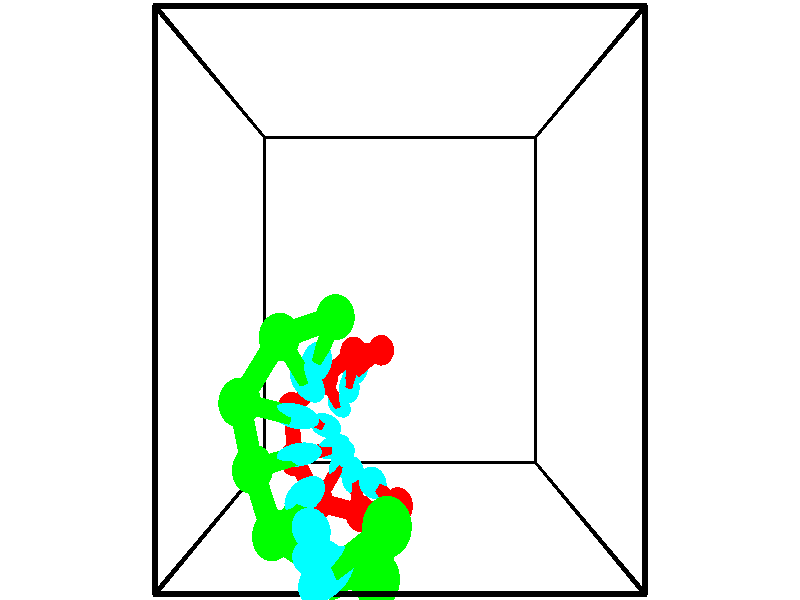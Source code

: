 // switches for output
#declare DRAW_BASES = 1; // possible values are 0, 1; only relevant for DNA ribbons
#declare DRAW_BASES_TYPE = 3; // possible values are 1, 2, 3; only relevant for DNA ribbons
#declare DRAW_FOG = 0; // set to 1 to enable fog

#include "colors.inc"

#include "transforms.inc"
background { rgb <1, 1, 1>}

#default {
   normal{
       ripples 0.25
       frequency 0.20
       turbulence 0.2
       lambda 5
   }
	finish {
		phong 0.1
		phong_size 40.
	}
}

// original window dimensions: 1024x640


// camera settings

camera {
	sky <-0, 1, 0>
	up <-0, 1, 0>
	right 1.6 * <1, 0, 0>
	location <2.5, 2.5, 11.1562>
	look_at <2.5, 2.5, 2.5>
	direction <0, 0, -8.6562>
	angle 67.0682
}


# declare cpy_camera_pos = <2.5, 2.5, 11.1562>;
# if (DRAW_FOG = 1)
fog {
	fog_type 2
	up vnormalize(cpy_camera_pos)
	color rgbt<1,1,1,0.3>
	distance 1e-5
	fog_alt 3e-3
	fog_offset 4
}
# end


// LIGHTS

# declare lum = 6;
global_settings {
	ambient_light rgb lum * <0.05, 0.05, 0.05>
	max_trace_level 15
}# declare cpy_direct_light_amount = 0.25;
light_source
{	1000 * <-1, -1, 1>,
	rgb lum * cpy_direct_light_amount
	parallel
}

light_source
{	1000 * <1, 1, -1>,
	rgb lum * cpy_direct_light_amount
	parallel
}

// strand 0

// nucleotide -1

// particle -1
sphere {
	<2.463483, -0.355032, 1.111463> 0.250000
	pigment { color rgbt <1,0,0,0> }
	no_shadow
}
cylinder {
	<2.237047, -0.115192, 1.337746>,  <2.101185, 0.028711, 1.473515>, 0.100000
	pigment { color rgbt <1,0,0,0> }
	no_shadow
}
cylinder {
	<2.237047, -0.115192, 1.337746>,  <2.463483, -0.355032, 1.111463>, 0.100000
	pigment { color rgbt <1,0,0,0> }
	no_shadow
}

// particle -1
sphere {
	<2.237047, -0.115192, 1.337746> 0.100000
	pigment { color rgbt <1,0,0,0> }
	no_shadow
}
sphere {
	0, 1
	scale<0.080000,0.200000,0.300000>
	matrix <-0.537980, 0.251248, -0.804644,
		-0.624596, -0.759840, 0.180343,
		-0.566090, 0.599598, 0.565707,
		2.067220, 0.064687, 1.507458>
	pigment { color rgbt <0,1,1,0> }
	no_shadow
}
cylinder {
	<1.829092, -0.518684, 0.906001>,  <2.463483, -0.355032, 1.111463>, 0.130000
	pigment { color rgbt <1,0,0,0> }
	no_shadow
}

// nucleotide -1

// particle -1
sphere {
	<1.829092, -0.518684, 0.906001> 0.250000
	pigment { color rgbt <1,0,0,0> }
	no_shadow
}
cylinder {
	<1.769488, -0.166492, 1.086025>,  <1.733726, 0.044822, 1.194040>, 0.100000
	pigment { color rgbt <1,0,0,0> }
	no_shadow
}
cylinder {
	<1.769488, -0.166492, 1.086025>,  <1.829092, -0.518684, 0.906001>, 0.100000
	pigment { color rgbt <1,0,0,0> }
	no_shadow
}

// particle -1
sphere {
	<1.769488, -0.166492, 1.086025> 0.100000
	pigment { color rgbt <1,0,0,0> }
	no_shadow
}
sphere {
	0, 1
	scale<0.080000,0.200000,0.300000>
	matrix <-0.515733, 0.319134, -0.795093,
		-0.843692, -0.350587, 0.406538,
		-0.149009, 0.880478, 0.450060,
		1.724786, 0.097651, 1.221043>
	pigment { color rgbt <0,1,1,0> }
	no_shadow
}
cylinder {
	<1.113159, -0.357488, 0.918211>,  <1.829092, -0.518684, 0.906001>, 0.130000
	pigment { color rgbt <1,0,0,0> }
	no_shadow
}

// nucleotide -1

// particle -1
sphere {
	<1.113159, -0.357488, 0.918211> 0.250000
	pigment { color rgbt <1,0,0,0> }
	no_shadow
}
cylinder {
	<1.338669, -0.028198, 0.891499>,  <1.473974, 0.169376, 0.875471>, 0.100000
	pigment { color rgbt <1,0,0,0> }
	no_shadow
}
cylinder {
	<1.338669, -0.028198, 0.891499>,  <1.113159, -0.357488, 0.918211>, 0.100000
	pigment { color rgbt <1,0,0,0> }
	no_shadow
}

// particle -1
sphere {
	<1.338669, -0.028198, 0.891499> 0.100000
	pigment { color rgbt <1,0,0,0> }
	no_shadow
}
sphere {
	0, 1
	scale<0.080000,0.200000,0.300000>
	matrix <-0.546945, 0.311532, -0.777045,
		-0.618878, 0.474603, 0.625892,
		0.563773, 0.823225, -0.066782,
		1.507801, 0.218769, 0.871464>
	pigment { color rgbt <0,1,1,0> }
	no_shadow
}
cylinder {
	<0.690775, 0.230654, 0.773303>,  <1.113159, -0.357488, 0.918211>, 0.130000
	pigment { color rgbt <1,0,0,0> }
	no_shadow
}

// nucleotide -1

// particle -1
sphere {
	<0.690775, 0.230654, 0.773303> 0.250000
	pigment { color rgbt <1,0,0,0> }
	no_shadow
}
cylinder {
	<1.054954, 0.294357, 0.620609>,  <1.273461, 0.332579, 0.528993>, 0.100000
	pigment { color rgbt <1,0,0,0> }
	no_shadow
}
cylinder {
	<1.054954, 0.294357, 0.620609>,  <0.690775, 0.230654, 0.773303>, 0.100000
	pigment { color rgbt <1,0,0,0> }
	no_shadow
}

// particle -1
sphere {
	<1.054954, 0.294357, 0.620609> 0.100000
	pigment { color rgbt <1,0,0,0> }
	no_shadow
}
sphere {
	0, 1
	scale<0.080000,0.200000,0.300000>
	matrix <-0.412756, 0.409592, -0.813553,
		0.026790, 0.898260, 0.438646,
		0.910448, 0.159258, -0.381735,
		1.328088, 0.342135, 0.506089>
	pigment { color rgbt <0,1,1,0> }
	no_shadow
}
cylinder {
	<0.561088, 0.880997, 0.401055>,  <0.690775, 0.230654, 0.773303>, 0.130000
	pigment { color rgbt <1,0,0,0> }
	no_shadow
}

// nucleotide -1

// particle -1
sphere {
	<0.561088, 0.880997, 0.401055> 0.250000
	pigment { color rgbt <1,0,0,0> }
	no_shadow
}
cylinder {
	<0.895389, 0.715252, 0.256931>,  <1.095969, 0.615805, 0.170457>, 0.100000
	pigment { color rgbt <1,0,0,0> }
	no_shadow
}
cylinder {
	<0.895389, 0.715252, 0.256931>,  <0.561088, 0.880997, 0.401055>, 0.100000
	pigment { color rgbt <1,0,0,0> }
	no_shadow
}

// particle -1
sphere {
	<0.895389, 0.715252, 0.256931> 0.100000
	pigment { color rgbt <1,0,0,0> }
	no_shadow
}
sphere {
	0, 1
	scale<0.080000,0.200000,0.300000>
	matrix <-0.172564, 0.424735, -0.888719,
		0.521288, 0.804925, 0.283469,
		0.835752, -0.414362, -0.360310,
		1.146115, 0.590943, 0.148838>
	pigment { color rgbt <0,1,1,0> }
	no_shadow
}
cylinder {
	<1.128328, 1.325006, 0.269126>,  <0.561088, 0.880997, 0.401055>, 0.130000
	pigment { color rgbt <1,0,0,0> }
	no_shadow
}

// nucleotide -1

// particle -1
sphere {
	<1.128328, 1.325006, 0.269126> 0.250000
	pigment { color rgbt <1,0,0,0> }
	no_shadow
}
cylinder {
	<1.259759, 1.051235, 0.008789>,  <1.338618, 0.886973, -0.147413>, 0.100000
	pigment { color rgbt <1,0,0,0> }
	no_shadow
}
cylinder {
	<1.259759, 1.051235, 0.008789>,  <1.128328, 1.325006, 0.269126>, 0.100000
	pigment { color rgbt <1,0,0,0> }
	no_shadow
}

// particle -1
sphere {
	<1.259759, 1.051235, 0.008789> 0.100000
	pigment { color rgbt <1,0,0,0> }
	no_shadow
}
sphere {
	0, 1
	scale<0.080000,0.200000,0.300000>
	matrix <0.052603, 0.701296, -0.710926,
		0.943011, 0.199360, 0.266434,
		0.328579, -0.684426, -0.650843,
		1.358333, 0.845907, -0.186464>
	pigment { color rgbt <0,1,1,0> }
	no_shadow
}
cylinder {
	<1.626717, 1.677859, -0.173197>,  <1.128328, 1.325006, 0.269126>, 0.130000
	pigment { color rgbt <1,0,0,0> }
	no_shadow
}

// nucleotide -1

// particle -1
sphere {
	<1.626717, 1.677859, -0.173197> 0.250000
	pigment { color rgbt <1,0,0,0> }
	no_shadow
}
cylinder {
	<1.565144, 1.336235, -0.371948>,  <1.528200, 1.131261, -0.491199>, 0.100000
	pigment { color rgbt <1,0,0,0> }
	no_shadow
}
cylinder {
	<1.565144, 1.336235, -0.371948>,  <1.626717, 1.677859, -0.173197>, 0.100000
	pigment { color rgbt <1,0,0,0> }
	no_shadow
}

// particle -1
sphere {
	<1.565144, 1.336235, -0.371948> 0.100000
	pigment { color rgbt <1,0,0,0> }
	no_shadow
}
sphere {
	0, 1
	scale<0.080000,0.200000,0.300000>
	matrix <0.119938, 0.483002, -0.867366,
		0.980775, -0.193111, 0.028084,
		-0.153933, -0.854059, -0.496878,
		1.518963, 1.080017, -0.521012>
	pigment { color rgbt <0,1,1,0> }
	no_shadow
}
cylinder {
	<2.132398, 1.678044, -0.702291>,  <1.626717, 1.677859, -0.173197>, 0.130000
	pigment { color rgbt <1,0,0,0> }
	no_shadow
}

// nucleotide -1

// particle -1
sphere {
	<2.132398, 1.678044, -0.702291> 0.250000
	pigment { color rgbt <1,0,0,0> }
	no_shadow
}
cylinder {
	<1.827094, 1.443970, -0.811829>,  <1.643911, 1.303525, -0.877551>, 0.100000
	pigment { color rgbt <1,0,0,0> }
	no_shadow
}
cylinder {
	<1.827094, 1.443970, -0.811829>,  <2.132398, 1.678044, -0.702291>, 0.100000
	pigment { color rgbt <1,0,0,0> }
	no_shadow
}

// particle -1
sphere {
	<1.827094, 1.443970, -0.811829> 0.100000
	pigment { color rgbt <1,0,0,0> }
	no_shadow
}
sphere {
	0, 1
	scale<0.080000,0.200000,0.300000>
	matrix <-0.035792, 0.461495, -0.886421,
		0.645098, -0.666769, -0.373186,
		-0.763261, -0.585186, -0.273845,
		1.598115, 1.268414, -0.893982>
	pigment { color rgbt <0,1,1,0> }
	no_shadow
}
// strand 1

// nucleotide -1

// particle -1
sphere {
	<1.661159, 2.314355, 3.313945> 0.250000
	pigment { color rgbt <0,1,0,0> }
	no_shadow
}
cylinder {
	<1.491173, 2.016823, 3.107597>,  <1.389181, 1.838304, 2.983789>, 0.100000
	pigment { color rgbt <0,1,0,0> }
	no_shadow
}
cylinder {
	<1.491173, 2.016823, 3.107597>,  <1.661159, 2.314355, 3.313945>, 0.100000
	pigment { color rgbt <0,1,0,0> }
	no_shadow
}

// particle -1
sphere {
	<1.491173, 2.016823, 3.107597> 0.100000
	pigment { color rgbt <0,1,0,0> }
	no_shadow
}
sphere {
	0, 1
	scale<0.080000,0.200000,0.300000>
	matrix <-0.158853, -0.499765, 0.851470,
		-0.891162, 0.443794, 0.094224,
		-0.424967, -0.743829, -0.515869,
		1.363683, 1.793674, 2.952837>
	pigment { color rgbt <0,1,1,0> }
	no_shadow
}
cylinder {
	<1.011379, 2.118563, 3.699251>,  <1.661159, 2.314355, 3.313945>, 0.130000
	pigment { color rgbt <0,1,0,0> }
	no_shadow
}

// nucleotide -1

// particle -1
sphere {
	<1.011379, 2.118563, 3.699251> 0.250000
	pigment { color rgbt <0,1,0,0> }
	no_shadow
}
cylinder {
	<1.175896, 1.823353, 3.485275>,  <1.274606, 1.646227, 3.356890>, 0.100000
	pigment { color rgbt <0,1,0,0> }
	no_shadow
}
cylinder {
	<1.175896, 1.823353, 3.485275>,  <1.011379, 2.118563, 3.699251>, 0.100000
	pigment { color rgbt <0,1,0,0> }
	no_shadow
}

// particle -1
sphere {
	<1.175896, 1.823353, 3.485275> 0.100000
	pigment { color rgbt <0,1,0,0> }
	no_shadow
}
sphere {
	0, 1
	scale<0.080000,0.200000,0.300000>
	matrix <-0.114134, -0.623954, 0.773081,
		-0.904330, -0.256907, -0.340860,
		0.411291, -0.738024, -0.534939,
		1.299283, 1.601946, 3.324794>
	pigment { color rgbt <0,1,1,0> }
	no_shadow
}
cylinder {
	<0.542196, 1.459841, 3.786423>,  <1.011379, 2.118563, 3.699251>, 0.130000
	pigment { color rgbt <0,1,0,0> }
	no_shadow
}

// nucleotide -1

// particle -1
sphere {
	<0.542196, 1.459841, 3.786423> 0.250000
	pigment { color rgbt <0,1,0,0> }
	no_shadow
}
cylinder {
	<0.914268, 1.360279, 3.678490>,  <1.137512, 1.300542, 3.613729>, 0.100000
	pigment { color rgbt <0,1,0,0> }
	no_shadow
}
cylinder {
	<0.914268, 1.360279, 3.678490>,  <0.542196, 1.459841, 3.786423>, 0.100000
	pigment { color rgbt <0,1,0,0> }
	no_shadow
}

// particle -1
sphere {
	<0.914268, 1.360279, 3.678490> 0.100000
	pigment { color rgbt <0,1,0,0> }
	no_shadow
}
sphere {
	0, 1
	scale<0.080000,0.200000,0.300000>
	matrix <-0.004771, -0.743173, 0.669082,
		-0.367071, -0.621080, -0.692473,
		0.930181, -0.248904, -0.269834,
		1.193323, 1.285608, 3.597539>
	pigment { color rgbt <0,1,1,0> }
	no_shadow
}
cylinder {
	<0.655485, 0.736440, 3.596854>,  <0.542196, 1.459841, 3.786423>, 0.130000
	pigment { color rgbt <0,1,0,0> }
	no_shadow
}

// nucleotide -1

// particle -1
sphere {
	<0.655485, 0.736440, 3.596854> 0.250000
	pigment { color rgbt <0,1,0,0> }
	no_shadow
}
cylinder {
	<1.011269, 0.851246, 3.739113>,  <1.224739, 0.920130, 3.824468>, 0.100000
	pigment { color rgbt <0,1,0,0> }
	no_shadow
}
cylinder {
	<1.011269, 0.851246, 3.739113>,  <0.655485, 0.736440, 3.596854>, 0.100000
	pigment { color rgbt <0,1,0,0> }
	no_shadow
}

// particle -1
sphere {
	<1.011269, 0.851246, 3.739113> 0.100000
	pigment { color rgbt <0,1,0,0> }
	no_shadow
}
sphere {
	0, 1
	scale<0.080000,0.200000,0.300000>
	matrix <0.020078, -0.801985, 0.597007,
		0.456573, -0.523873, -0.719096,
		0.889459, 0.287015, 0.355646,
		1.278106, 0.937350, 3.845807>
	pigment { color rgbt <0,1,1,0> }
	no_shadow
}
cylinder {
	<0.962897, 0.126256, 3.836861>,  <0.655485, 0.736440, 3.596854>, 0.130000
	pigment { color rgbt <0,1,0,0> }
	no_shadow
}

// nucleotide -1

// particle -1
sphere {
	<0.962897, 0.126256, 3.836861> 0.250000
	pigment { color rgbt <0,1,0,0> }
	no_shadow
}
cylinder {
	<1.207270, 0.396126, 4.002548>,  <1.353893, 0.558048, 4.101961>, 0.100000
	pigment { color rgbt <0,1,0,0> }
	no_shadow
}
cylinder {
	<1.207270, 0.396126, 4.002548>,  <0.962897, 0.126256, 3.836861>, 0.100000
	pigment { color rgbt <0,1,0,0> }
	no_shadow
}

// particle -1
sphere {
	<1.207270, 0.396126, 4.002548> 0.100000
	pigment { color rgbt <0,1,0,0> }
	no_shadow
}
sphere {
	0, 1
	scale<0.080000,0.200000,0.300000>
	matrix <0.163011, -0.619203, 0.768125,
		0.774719, -0.401750, -0.488270,
		0.610932, 0.674674, 0.414218,
		1.390549, 0.598528, 4.126814>
	pigment { color rgbt <0,1,1,0> }
	no_shadow
}
cylinder {
	<1.708188, -0.168855, 4.054126>,  <0.962897, 0.126256, 3.836861>, 0.130000
	pigment { color rgbt <0,1,0,0> }
	no_shadow
}

// nucleotide -1

// particle -1
sphere {
	<1.708188, -0.168855, 4.054126> 0.250000
	pigment { color rgbt <0,1,0,0> }
	no_shadow
}
cylinder {
	<1.598980, 0.140327, 4.283211>,  <1.533455, 0.325837, 4.420662>, 0.100000
	pigment { color rgbt <0,1,0,0> }
	no_shadow
}
cylinder {
	<1.598980, 0.140327, 4.283211>,  <1.708188, -0.168855, 4.054126>, 0.100000
	pigment { color rgbt <0,1,0,0> }
	no_shadow
}

// particle -1
sphere {
	<1.598980, 0.140327, 4.283211> 0.100000
	pigment { color rgbt <0,1,0,0> }
	no_shadow
}
sphere {
	0, 1
	scale<0.080000,0.200000,0.300000>
	matrix <0.243249, -0.520517, 0.818470,
		0.930747, 0.362771, -0.045909,
		-0.273021, 0.772955, 0.572713,
		1.517074, 0.372214, 4.455025>
	pigment { color rgbt <0,1,1,0> }
	no_shadow
}
cylinder {
	<2.249318, -0.034707, 4.592952>,  <1.708188, -0.168855, 4.054126>, 0.130000
	pigment { color rgbt <0,1,0,0> }
	no_shadow
}

// nucleotide -1

// particle -1
sphere {
	<2.249318, -0.034707, 4.592952> 0.250000
	pigment { color rgbt <0,1,0,0> }
	no_shadow
}
cylinder {
	<1.912106, 0.122459, 4.739876>,  <1.709778, 0.216759, 4.828030>, 0.100000
	pigment { color rgbt <0,1,0,0> }
	no_shadow
}
cylinder {
	<1.912106, 0.122459, 4.739876>,  <2.249318, -0.034707, 4.592952>, 0.100000
	pigment { color rgbt <0,1,0,0> }
	no_shadow
}

// particle -1
sphere {
	<1.912106, 0.122459, 4.739876> 0.100000
	pigment { color rgbt <0,1,0,0> }
	no_shadow
}
sphere {
	0, 1
	scale<0.080000,0.200000,0.300000>
	matrix <0.280553, -0.261418, 0.923553,
		0.458900, 0.881634, 0.110149,
		-0.843031, 0.392916, 0.367310,
		1.659196, 0.240334, 4.850069>
	pigment { color rgbt <0,1,1,0> }
	no_shadow
}
cylinder {
	<2.368986, 0.590767, 5.053592>,  <2.249318, -0.034707, 4.592952>, 0.130000
	pigment { color rgbt <0,1,0,0> }
	no_shadow
}

// nucleotide -1

// particle -1
sphere {
	<2.368986, 0.590767, 5.053592> 0.250000
	pigment { color rgbt <0,1,0,0> }
	no_shadow
}
cylinder {
	<2.033400, 0.400253, 5.158882>,  <1.832047, 0.285945, 5.222056>, 0.100000
	pigment { color rgbt <0,1,0,0> }
	no_shadow
}
cylinder {
	<2.033400, 0.400253, 5.158882>,  <2.368986, 0.590767, 5.053592>, 0.100000
	pigment { color rgbt <0,1,0,0> }
	no_shadow
}

// particle -1
sphere {
	<2.033400, 0.400253, 5.158882> 0.100000
	pigment { color rgbt <0,1,0,0> }
	no_shadow
}
sphere {
	0, 1
	scale<0.080000,0.200000,0.300000>
	matrix <0.338895, -0.078826, 0.937516,
		-0.425774, 0.875751, 0.227543,
		-0.838967, -0.476284, 0.263226,
		1.781709, 0.257368, 5.237850>
	pigment { color rgbt <0,1,1,0> }
	no_shadow
}
// box output
cylinder {
	<0.000000, 0.000000, 0.000000>,  <5.000000, 0.000000, 0.000000>, 0.025000
	pigment { color rgbt <0,0,0,0> }
	no_shadow
}
cylinder {
	<0.000000, 0.000000, 0.000000>,  <0.000000, 5.000000, 0.000000>, 0.025000
	pigment { color rgbt <0,0,0,0> }
	no_shadow
}
cylinder {
	<0.000000, 0.000000, 0.000000>,  <0.000000, 0.000000, 5.000000>, 0.025000
	pigment { color rgbt <0,0,0,0> }
	no_shadow
}
cylinder {
	<5.000000, 5.000000, 5.000000>,  <0.000000, 5.000000, 5.000000>, 0.025000
	pigment { color rgbt <0,0,0,0> }
	no_shadow
}
cylinder {
	<5.000000, 5.000000, 5.000000>,  <5.000000, 0.000000, 5.000000>, 0.025000
	pigment { color rgbt <0,0,0,0> }
	no_shadow
}
cylinder {
	<5.000000, 5.000000, 5.000000>,  <5.000000, 5.000000, 0.000000>, 0.025000
	pigment { color rgbt <0,0,0,0> }
	no_shadow
}
cylinder {
	<0.000000, 0.000000, 5.000000>,  <0.000000, 5.000000, 5.000000>, 0.025000
	pigment { color rgbt <0,0,0,0> }
	no_shadow
}
cylinder {
	<0.000000, 0.000000, 5.000000>,  <5.000000, 0.000000, 5.000000>, 0.025000
	pigment { color rgbt <0,0,0,0> }
	no_shadow
}
cylinder {
	<5.000000, 5.000000, 0.000000>,  <0.000000, 5.000000, 0.000000>, 0.025000
	pigment { color rgbt <0,0,0,0> }
	no_shadow
}
cylinder {
	<5.000000, 5.000000, 0.000000>,  <5.000000, 0.000000, 0.000000>, 0.025000
	pigment { color rgbt <0,0,0,0> }
	no_shadow
}
cylinder {
	<5.000000, 0.000000, 5.000000>,  <5.000000, 0.000000, 0.000000>, 0.025000
	pigment { color rgbt <0,0,0,0> }
	no_shadow
}
cylinder {
	<0.000000, 5.000000, 0.000000>,  <0.000000, 5.000000, 5.000000>, 0.025000
	pigment { color rgbt <0,0,0,0> }
	no_shadow
}
// end of box output
